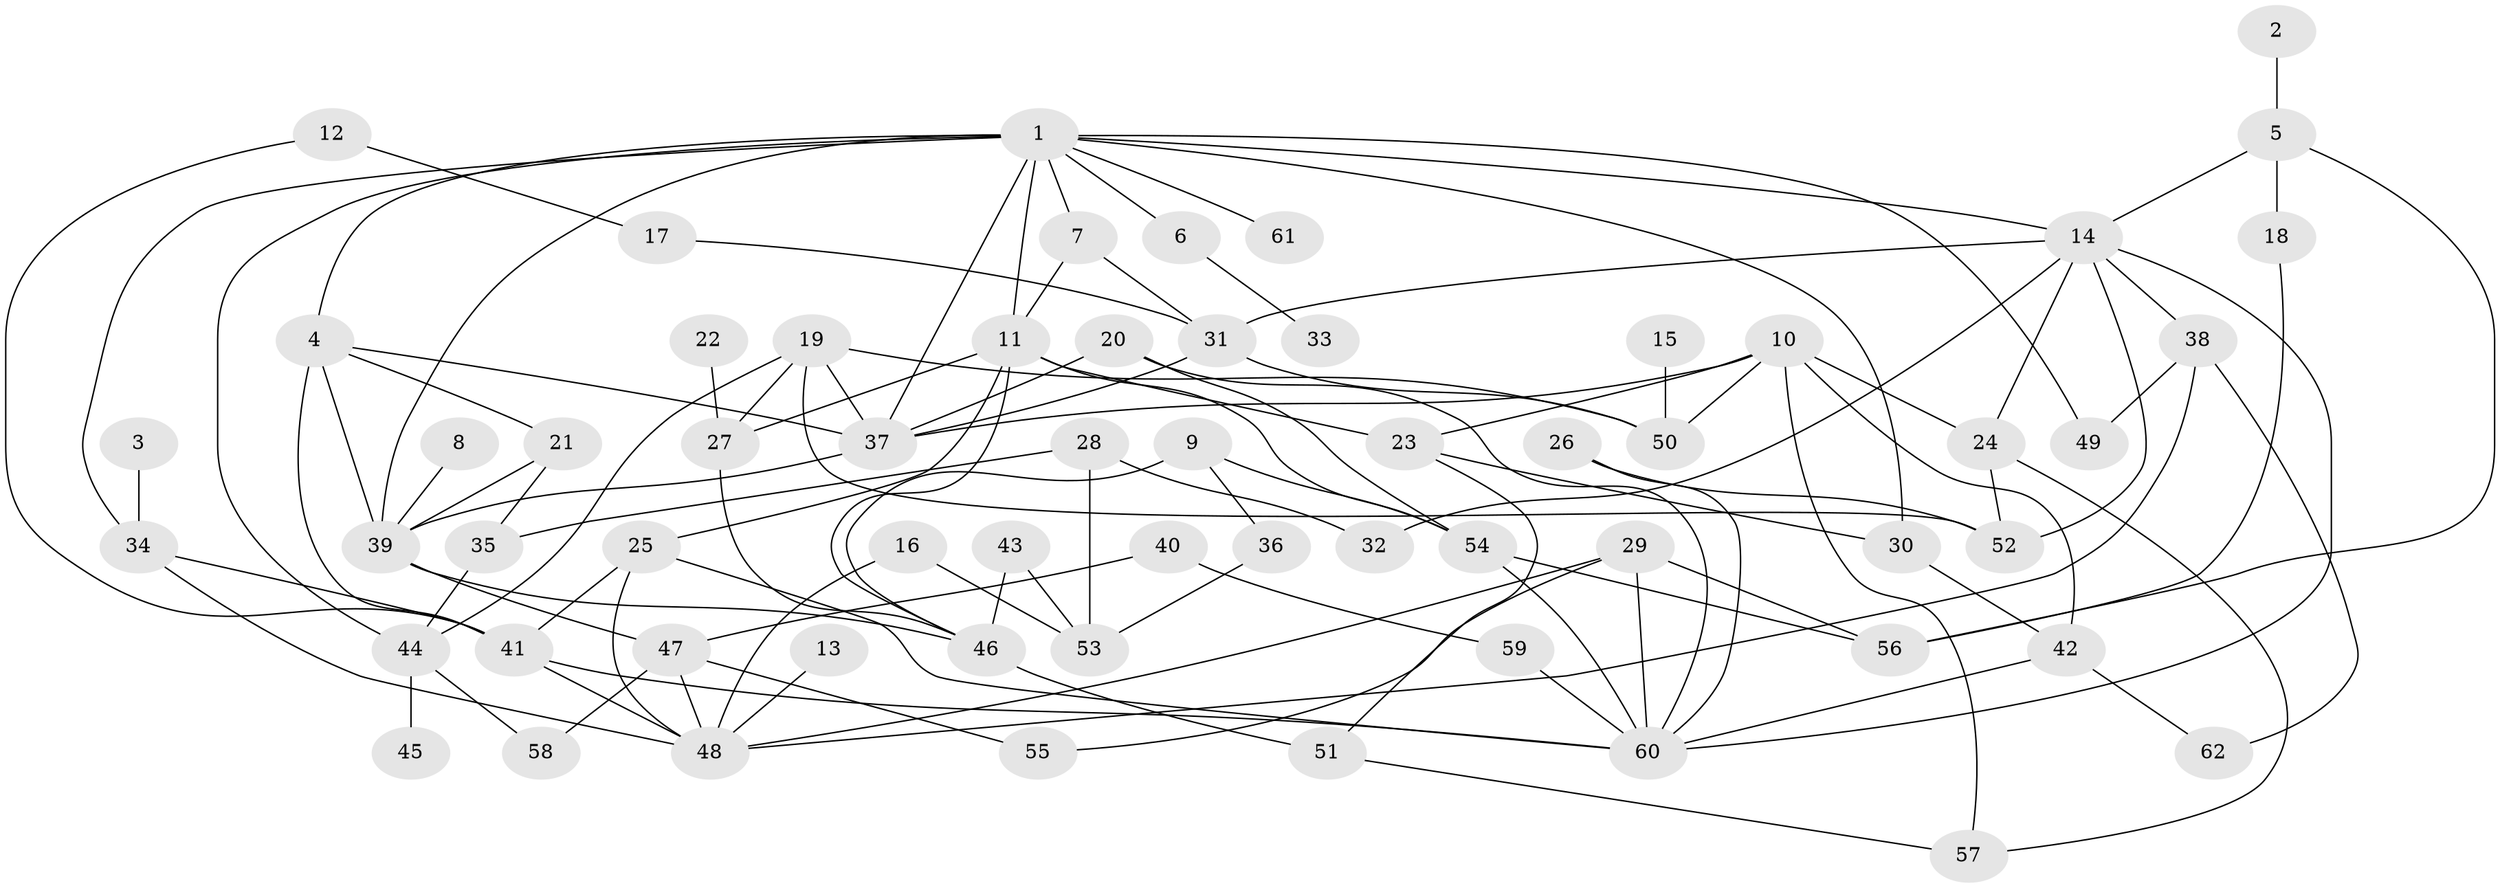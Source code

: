 // original degree distribution, {3: 0.21951219512195122, 9: 0.008130081300813009, 6: 0.06504065040650407, 4: 0.14634146341463414, 5: 0.056910569105691054, 1: 0.17073170731707318, 2: 0.3333333333333333}
// Generated by graph-tools (version 1.1) at 2025/25/03/09/25 03:25:24]
// undirected, 62 vertices, 112 edges
graph export_dot {
graph [start="1"]
  node [color=gray90,style=filled];
  1;
  2;
  3;
  4;
  5;
  6;
  7;
  8;
  9;
  10;
  11;
  12;
  13;
  14;
  15;
  16;
  17;
  18;
  19;
  20;
  21;
  22;
  23;
  24;
  25;
  26;
  27;
  28;
  29;
  30;
  31;
  32;
  33;
  34;
  35;
  36;
  37;
  38;
  39;
  40;
  41;
  42;
  43;
  44;
  45;
  46;
  47;
  48;
  49;
  50;
  51;
  52;
  53;
  54;
  55;
  56;
  57;
  58;
  59;
  60;
  61;
  62;
  1 -- 4 [weight=1.0];
  1 -- 6 [weight=1.0];
  1 -- 7 [weight=1.0];
  1 -- 11 [weight=1.0];
  1 -- 14 [weight=1.0];
  1 -- 30 [weight=1.0];
  1 -- 34 [weight=1.0];
  1 -- 37 [weight=1.0];
  1 -- 39 [weight=1.0];
  1 -- 44 [weight=1.0];
  1 -- 49 [weight=1.0];
  1 -- 61 [weight=1.0];
  2 -- 5 [weight=1.0];
  3 -- 34 [weight=1.0];
  4 -- 21 [weight=1.0];
  4 -- 37 [weight=1.0];
  4 -- 39 [weight=1.0];
  4 -- 41 [weight=1.0];
  5 -- 14 [weight=1.0];
  5 -- 18 [weight=1.0];
  5 -- 56 [weight=1.0];
  6 -- 33 [weight=1.0];
  7 -- 11 [weight=1.0];
  7 -- 31 [weight=1.0];
  8 -- 39 [weight=1.0];
  9 -- 36 [weight=1.0];
  9 -- 46 [weight=1.0];
  9 -- 54 [weight=1.0];
  10 -- 23 [weight=1.0];
  10 -- 24 [weight=1.0];
  10 -- 37 [weight=1.0];
  10 -- 42 [weight=1.0];
  10 -- 50 [weight=1.0];
  10 -- 57 [weight=1.0];
  11 -- 23 [weight=1.0];
  11 -- 25 [weight=1.0];
  11 -- 27 [weight=1.0];
  11 -- 46 [weight=2.0];
  11 -- 54 [weight=1.0];
  12 -- 17 [weight=1.0];
  12 -- 41 [weight=1.0];
  13 -- 48 [weight=1.0];
  14 -- 24 [weight=1.0];
  14 -- 31 [weight=1.0];
  14 -- 32 [weight=1.0];
  14 -- 38 [weight=1.0];
  14 -- 52 [weight=1.0];
  14 -- 60 [weight=1.0];
  15 -- 50 [weight=1.0];
  16 -- 48 [weight=1.0];
  16 -- 53 [weight=1.0];
  17 -- 31 [weight=1.0];
  18 -- 56 [weight=1.0];
  19 -- 27 [weight=1.0];
  19 -- 37 [weight=1.0];
  19 -- 44 [weight=1.0];
  19 -- 50 [weight=1.0];
  19 -- 52 [weight=1.0];
  20 -- 37 [weight=1.0];
  20 -- 54 [weight=1.0];
  20 -- 60 [weight=1.0];
  21 -- 35 [weight=1.0];
  21 -- 39 [weight=1.0];
  22 -- 27 [weight=1.0];
  23 -- 30 [weight=1.0];
  23 -- 51 [weight=1.0];
  24 -- 52 [weight=1.0];
  24 -- 57 [weight=1.0];
  25 -- 41 [weight=1.0];
  25 -- 48 [weight=1.0];
  25 -- 60 [weight=1.0];
  26 -- 52 [weight=1.0];
  26 -- 60 [weight=1.0];
  27 -- 46 [weight=1.0];
  28 -- 32 [weight=1.0];
  28 -- 35 [weight=1.0];
  28 -- 53 [weight=1.0];
  29 -- 48 [weight=1.0];
  29 -- 55 [weight=1.0];
  29 -- 56 [weight=1.0];
  29 -- 60 [weight=1.0];
  30 -- 42 [weight=1.0];
  31 -- 37 [weight=1.0];
  31 -- 50 [weight=1.0];
  34 -- 41 [weight=1.0];
  34 -- 48 [weight=1.0];
  35 -- 44 [weight=1.0];
  36 -- 53 [weight=1.0];
  37 -- 39 [weight=1.0];
  38 -- 48 [weight=1.0];
  38 -- 49 [weight=1.0];
  38 -- 62 [weight=1.0];
  39 -- 46 [weight=1.0];
  39 -- 47 [weight=1.0];
  40 -- 47 [weight=1.0];
  40 -- 59 [weight=1.0];
  41 -- 48 [weight=1.0];
  41 -- 60 [weight=1.0];
  42 -- 60 [weight=1.0];
  42 -- 62 [weight=1.0];
  43 -- 46 [weight=1.0];
  43 -- 53 [weight=1.0];
  44 -- 45 [weight=1.0];
  44 -- 58 [weight=1.0];
  46 -- 51 [weight=1.0];
  47 -- 48 [weight=1.0];
  47 -- 55 [weight=1.0];
  47 -- 58 [weight=1.0];
  51 -- 57 [weight=1.0];
  54 -- 56 [weight=1.0];
  54 -- 60 [weight=1.0];
  59 -- 60 [weight=1.0];
}
